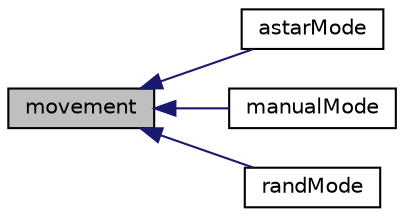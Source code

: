 digraph "movement"
{
  edge [fontname="Helvetica",fontsize="10",labelfontname="Helvetica",labelfontsize="10"];
  node [fontname="Helvetica",fontsize="10",shape=record];
  rankdir="LR";
  Node1 [label="movement",height=0.2,width=0.4,color="black", fillcolor="grey75", style="filled", fontcolor="black"];
  Node1 -> Node2 [dir="back",color="midnightblue",fontsize="10",style="solid"];
  Node2 [label="astarMode",height=0.2,width=0.4,color="black", fillcolor="white", style="filled",URL="$dd/db2/astar_md_8h.html#a6fcd248ff5643acbb0b4fa966ce3cd0f",tooltip="Generate simple A* behavior. "];
  Node1 -> Node3 [dir="back",color="midnightblue",fontsize="10",style="solid"];
  Node3 [label="manualMode",height=0.2,width=0.4,color="black", fillcolor="white", style="filled",URL="$db/daf/manual_md_8h.html#a2787f6e5d5bbc9686cb8463dd5b07f4c",tooltip="Run the mode of the game where the player control his moves turn by turn with the console..."];
  Node1 -> Node4 [dir="back",color="midnightblue",fontsize="10",style="solid"];
  Node4 [label="randMode",height=0.2,width=0.4,color="black", fillcolor="white", style="filled",URL="$db/d8c/rand_md_8h.html#af9cf95043c41e37326e0cf07440223c3",tooltip="Run the mode of the game where the player play with random moves (Map rotations and DO_NOTHING includ..."];
}
